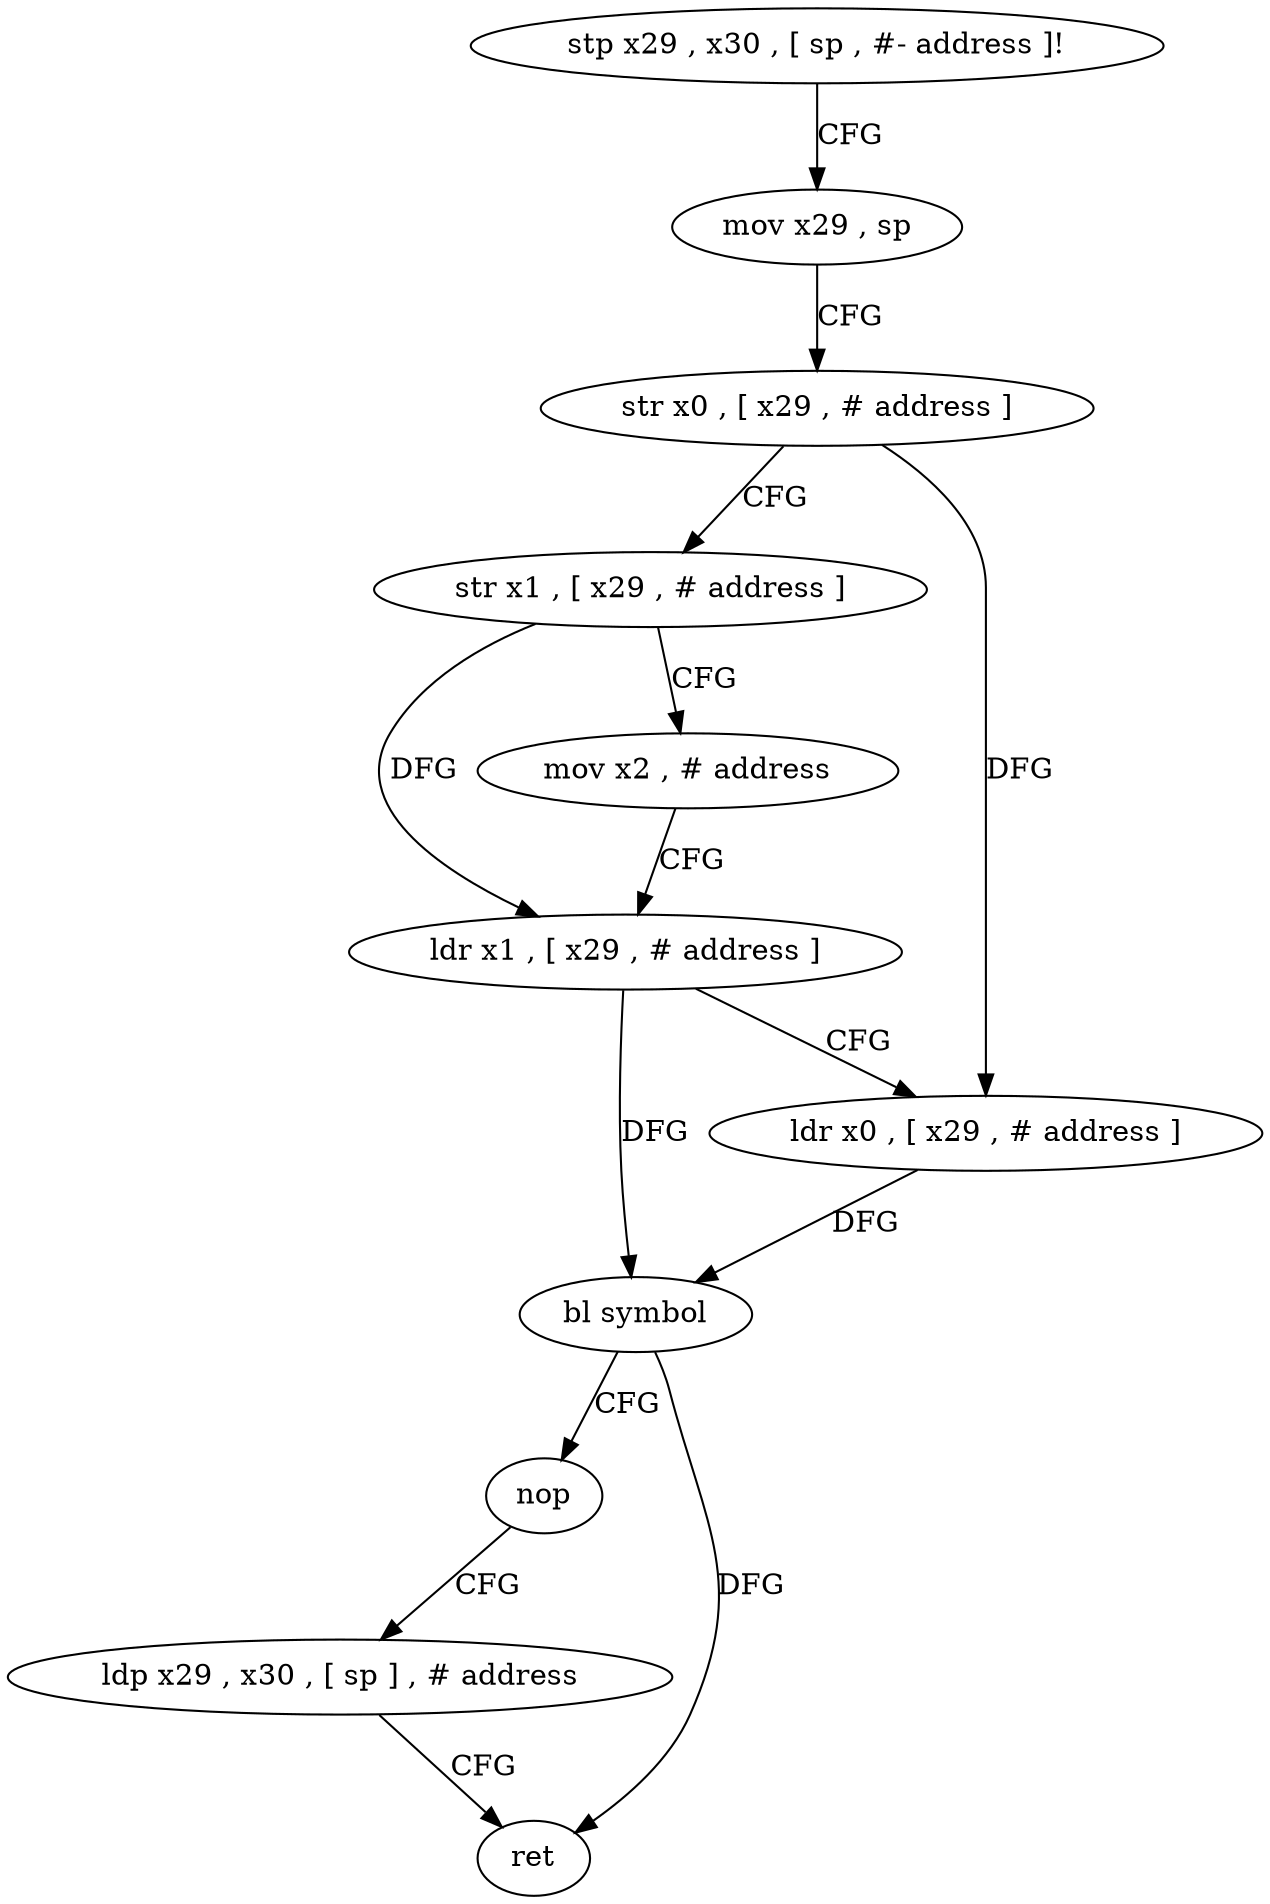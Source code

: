 digraph "func" {
"4382816" [label = "stp x29 , x30 , [ sp , #- address ]!" ]
"4382820" [label = "mov x29 , sp" ]
"4382824" [label = "str x0 , [ x29 , # address ]" ]
"4382828" [label = "str x1 , [ x29 , # address ]" ]
"4382832" [label = "mov x2 , # address" ]
"4382836" [label = "ldr x1 , [ x29 , # address ]" ]
"4382840" [label = "ldr x0 , [ x29 , # address ]" ]
"4382844" [label = "bl symbol" ]
"4382848" [label = "nop" ]
"4382852" [label = "ldp x29 , x30 , [ sp ] , # address" ]
"4382856" [label = "ret" ]
"4382816" -> "4382820" [ label = "CFG" ]
"4382820" -> "4382824" [ label = "CFG" ]
"4382824" -> "4382828" [ label = "CFG" ]
"4382824" -> "4382840" [ label = "DFG" ]
"4382828" -> "4382832" [ label = "CFG" ]
"4382828" -> "4382836" [ label = "DFG" ]
"4382832" -> "4382836" [ label = "CFG" ]
"4382836" -> "4382840" [ label = "CFG" ]
"4382836" -> "4382844" [ label = "DFG" ]
"4382840" -> "4382844" [ label = "DFG" ]
"4382844" -> "4382848" [ label = "CFG" ]
"4382844" -> "4382856" [ label = "DFG" ]
"4382848" -> "4382852" [ label = "CFG" ]
"4382852" -> "4382856" [ label = "CFG" ]
}
